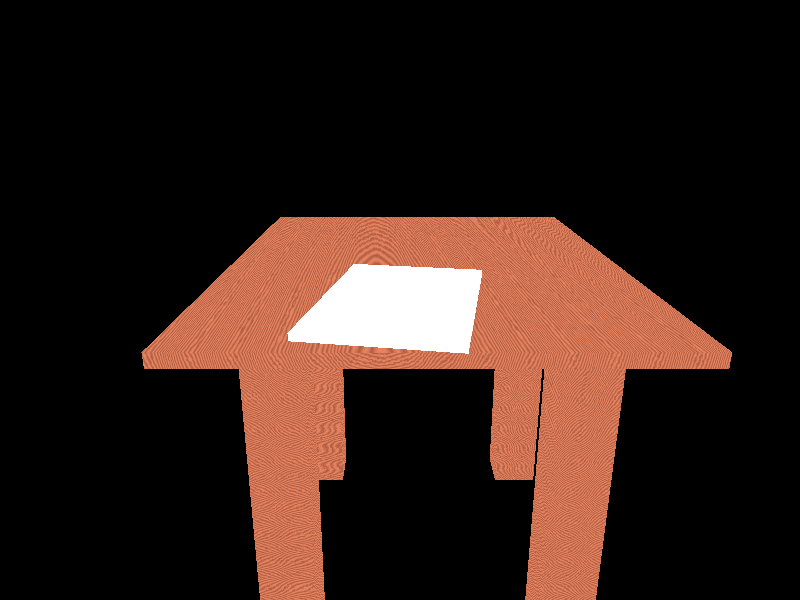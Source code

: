 #include "colors.inc"      
#include "woods.inc"

camera {
    location <0,5,-15>
    look_at <0,0,0>
}  

box{
    <-1,0,0>
    <-5,0.5,5>    
    
    scale <4,1,4>   
    translate<13,-2,0>   
         
       texture{ T_Wood14    
                finish { phong 1 } 
                rotate<0,0,0> scale 0.5 translate<0,0,0>
              } // end of texture 

}
            
            
box {
    <-1,-1,-1>
    <1,1,1>
    
    scale <1, 6, 1>   
    
    translate<-4,-8,13>   
       
    texture{ T_Wood14    
                finish { phong 1 } 
                rotate<0,0,0> scale 0.5 translate<0,0,0>
              }
}  

box {
    <-1,-1,-1>
    <1,1,1>
    
    scale <1, 6, 1>   
    
    translate<6,-8,13>   
       
    texture{ T_Wood14    
                finish { phong 1 } 
                rotate<0,0,0> scale 0.5 translate<0,0,0>
              }
}  

box {
    <-1,-1,-1>
    <1,1,1>
    
    scale <1, 6, 1>   
    
    translate<6,-8,3>   
       
    texture{ T_Wood14    
                finish { phong 1 } 
                rotate<0,0,0> scale 0.5 translate<0,0,0>
              }
}    

box {
    <-1,-1,-1>
    <1,1,1>
    
    scale <1, 6, 1>   
    
    translate<-4,-8,3>   
       
    texture{ T_Wood14    
                finish { phong 1 } 
                rotate<0,0,0> scale 0.5 translate<0,0,0>
              }
}    

box {
    <-1,-1,-1>
    <1,1,1>
    
    scale <2, 0.1, 3>          
    rotate <0,10,0>
    
    pigment {
        color White
    }
}